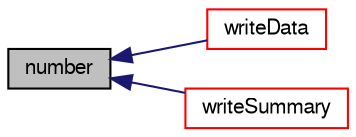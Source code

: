 digraph "number"
{
  bgcolor="transparent";
  edge [fontname="FreeSans",fontsize="10",labelfontname="FreeSans",labelfontsize="10"];
  node [fontname="FreeSans",fontsize="10",shape=record];
  rankdir="LR";
  Node652 [label="number",height=0.2,width=0.4,color="black", fillcolor="grey75", style="filled", fontcolor="black"];
  Node652 -> Node653 [dir="back",color="midnightblue",fontsize="10",style="solid",fontname="FreeSans"];
  Node653 [label="writeData",height=0.2,width=0.4,color="red",URL="$a21306.html#a25900c366cb0a98321899fde6c66dab7",tooltip="write reconstruction information for the object "];
  Node652 -> Node655 [dir="back",color="midnightblue",fontsize="10",style="solid",fontname="FreeSans"];
  Node655 [label="writeSummary",height=0.2,width=0.4,color="red",URL="$a21306.html#a5be9e99101b9e3b0c97c7c94ceb0f5d3",tooltip="write summary information about the object "];
}
